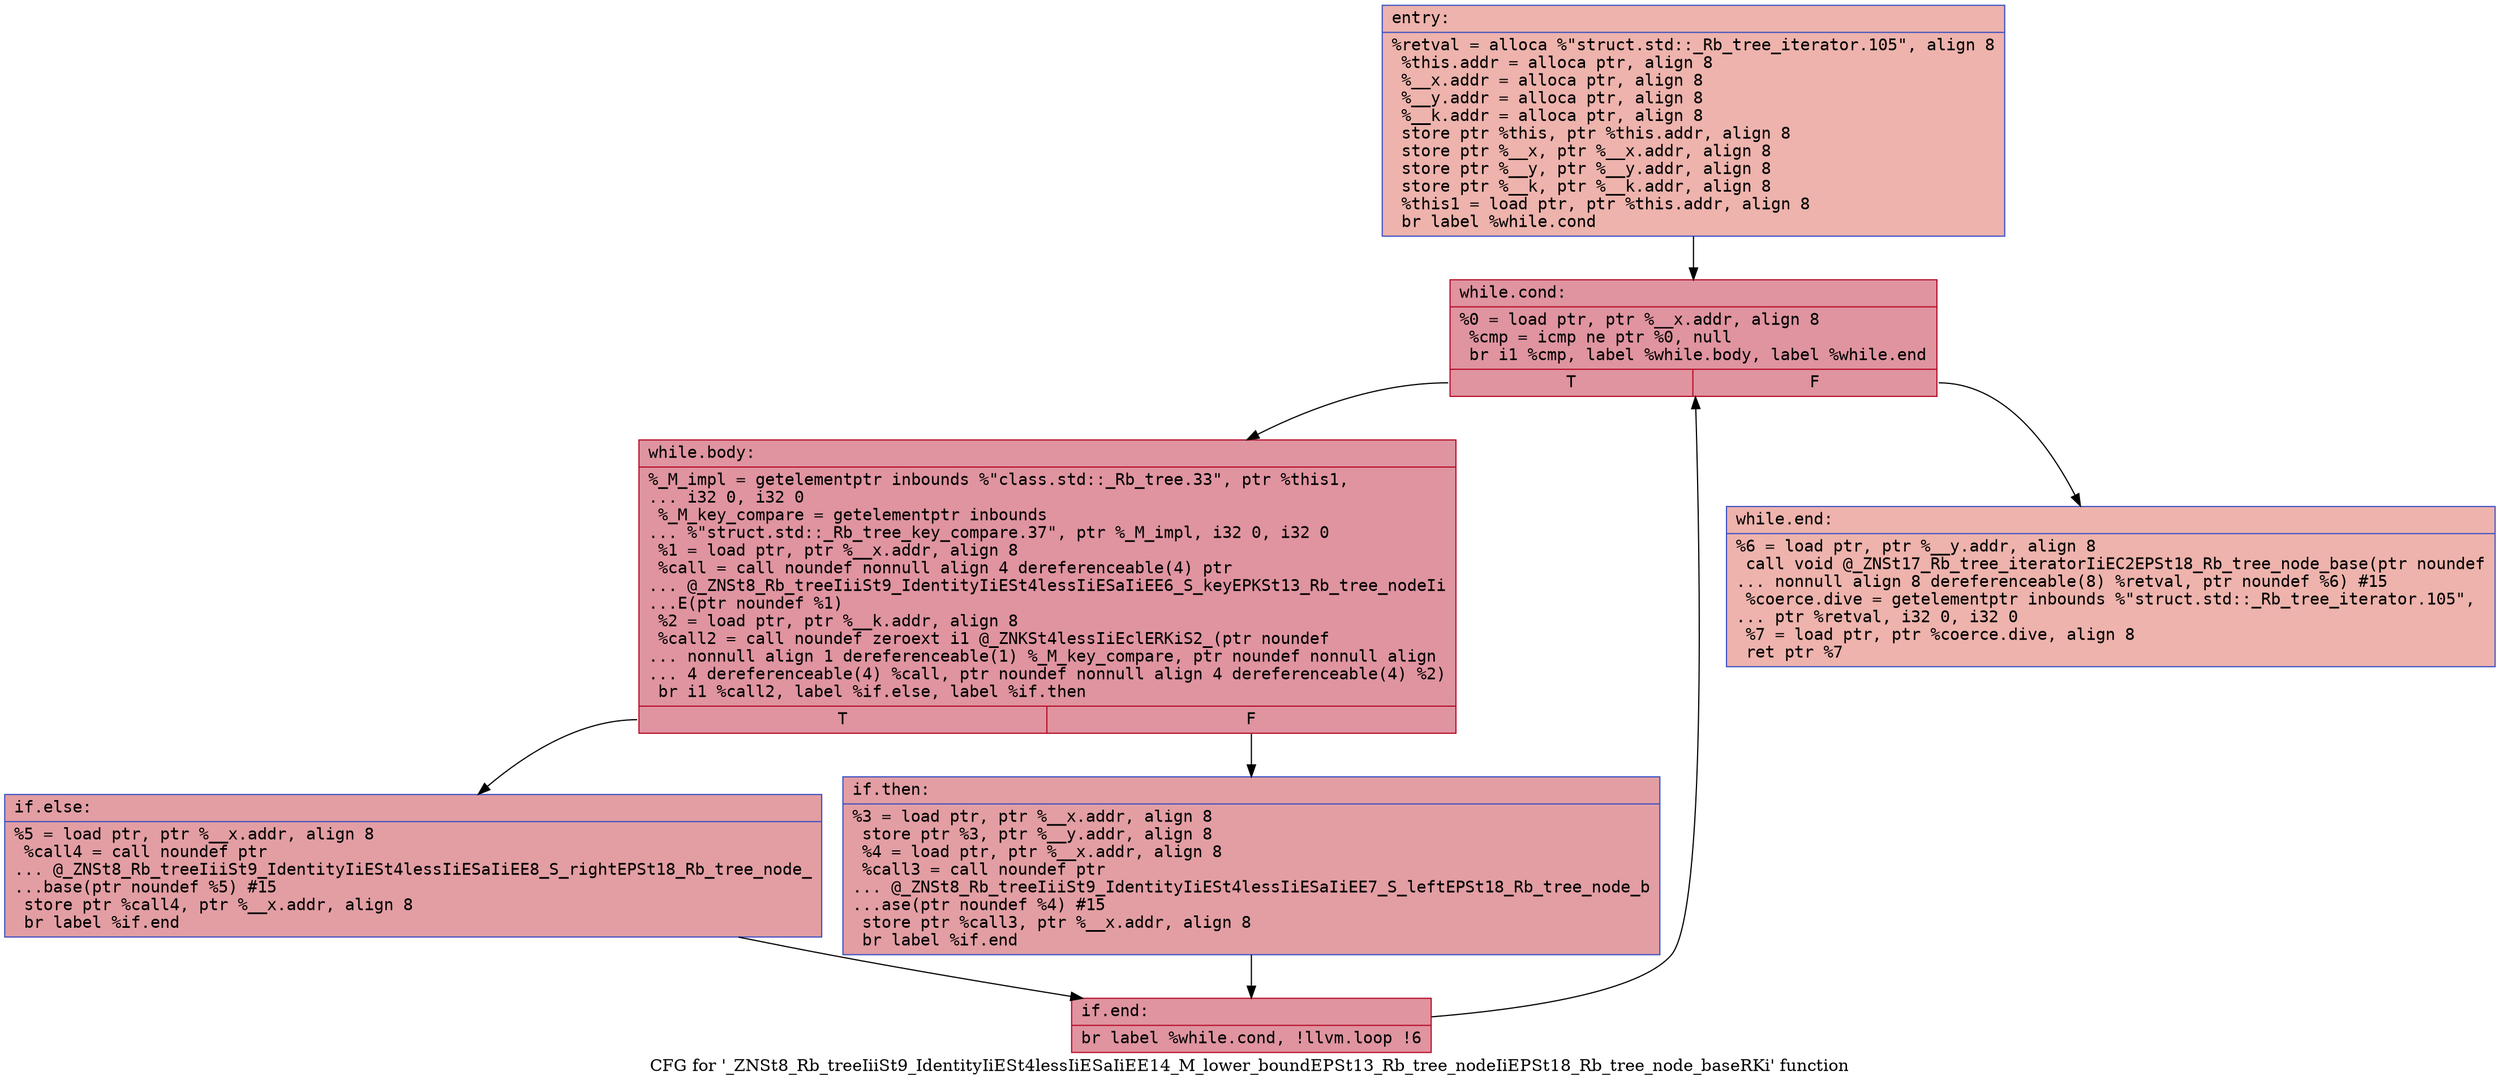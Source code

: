 digraph "CFG for '_ZNSt8_Rb_treeIiiSt9_IdentityIiESt4lessIiESaIiEE14_M_lower_boundEPSt13_Rb_tree_nodeIiEPSt18_Rb_tree_node_baseRKi' function" {
	label="CFG for '_ZNSt8_Rb_treeIiiSt9_IdentityIiESt4lessIiESaIiEE14_M_lower_boundEPSt13_Rb_tree_nodeIiEPSt18_Rb_tree_node_baseRKi' function";

	Node0x55aea92a98a0 [shape=record,color="#3d50c3ff", style=filled, fillcolor="#d6524470" fontname="Courier",label="{entry:\l|  %retval = alloca %\"struct.std::_Rb_tree_iterator.105\", align 8\l  %this.addr = alloca ptr, align 8\l  %__x.addr = alloca ptr, align 8\l  %__y.addr = alloca ptr, align 8\l  %__k.addr = alloca ptr, align 8\l  store ptr %this, ptr %this.addr, align 8\l  store ptr %__x, ptr %__x.addr, align 8\l  store ptr %__y, ptr %__y.addr, align 8\l  store ptr %__k, ptr %__k.addr, align 8\l  %this1 = load ptr, ptr %this.addr, align 8\l  br label %while.cond\l}"];
	Node0x55aea92a98a0 -> Node0x55aea92a9d40[tooltip="entry -> while.cond\nProbability 100.00%" ];
	Node0x55aea92a9d40 [shape=record,color="#b70d28ff", style=filled, fillcolor="#b70d2870" fontname="Courier",label="{while.cond:\l|  %0 = load ptr, ptr %__x.addr, align 8\l  %cmp = icmp ne ptr %0, null\l  br i1 %cmp, label %while.body, label %while.end\l|{<s0>T|<s1>F}}"];
	Node0x55aea92a9d40:s0 -> Node0x55aea92aa100[tooltip="while.cond -> while.body\nProbability 96.88%" ];
	Node0x55aea92a9d40:s1 -> Node0x55aea92aa180[tooltip="while.cond -> while.end\nProbability 3.12%" ];
	Node0x55aea92aa100 [shape=record,color="#b70d28ff", style=filled, fillcolor="#b70d2870" fontname="Courier",label="{while.body:\l|  %_M_impl = getelementptr inbounds %\"class.std::_Rb_tree.33\", ptr %this1,\l... i32 0, i32 0\l  %_M_key_compare = getelementptr inbounds\l... %\"struct.std::_Rb_tree_key_compare.37\", ptr %_M_impl, i32 0, i32 0\l  %1 = load ptr, ptr %__x.addr, align 8\l  %call = call noundef nonnull align 4 dereferenceable(4) ptr\l... @_ZNSt8_Rb_treeIiiSt9_IdentityIiESt4lessIiESaIiEE6_S_keyEPKSt13_Rb_tree_nodeIi\l...E(ptr noundef %1)\l  %2 = load ptr, ptr %__k.addr, align 8\l  %call2 = call noundef zeroext i1 @_ZNKSt4lessIiEclERKiS2_(ptr noundef\l... nonnull align 1 dereferenceable(1) %_M_key_compare, ptr noundef nonnull align\l... 4 dereferenceable(4) %call, ptr noundef nonnull align 4 dereferenceable(4) %2)\l  br i1 %call2, label %if.else, label %if.then\l|{<s0>T|<s1>F}}"];
	Node0x55aea92aa100:s0 -> Node0x55aea92aa8c0[tooltip="while.body -> if.else\nProbability 50.00%" ];
	Node0x55aea92aa100:s1 -> Node0x55aea92aa910[tooltip="while.body -> if.then\nProbability 50.00%" ];
	Node0x55aea92aa910 [shape=record,color="#3d50c3ff", style=filled, fillcolor="#be242e70" fontname="Courier",label="{if.then:\l|  %3 = load ptr, ptr %__x.addr, align 8\l  store ptr %3, ptr %__y.addr, align 8\l  %4 = load ptr, ptr %__x.addr, align 8\l  %call3 = call noundef ptr\l... @_ZNSt8_Rb_treeIiiSt9_IdentityIiESt4lessIiESaIiEE7_S_leftEPSt18_Rb_tree_node_b\l...ase(ptr noundef %4) #15\l  store ptr %call3, ptr %__x.addr, align 8\l  br label %if.end\l}"];
	Node0x55aea92aa910 -> Node0x55aea92aae60[tooltip="if.then -> if.end\nProbability 100.00%" ];
	Node0x55aea92aa8c0 [shape=record,color="#3d50c3ff", style=filled, fillcolor="#be242e70" fontname="Courier",label="{if.else:\l|  %5 = load ptr, ptr %__x.addr, align 8\l  %call4 = call noundef ptr\l... @_ZNSt8_Rb_treeIiiSt9_IdentityIiESt4lessIiESaIiEE8_S_rightEPSt18_Rb_tree_node_\l...base(ptr noundef %5) #15\l  store ptr %call4, ptr %__x.addr, align 8\l  br label %if.end\l}"];
	Node0x55aea92aa8c0 -> Node0x55aea92aae60[tooltip="if.else -> if.end\nProbability 100.00%" ];
	Node0x55aea92aae60 [shape=record,color="#b70d28ff", style=filled, fillcolor="#b70d2870" fontname="Courier",label="{if.end:\l|  br label %while.cond, !llvm.loop !6\l}"];
	Node0x55aea92aae60 -> Node0x55aea92a9d40[tooltip="if.end -> while.cond\nProbability 100.00%" ];
	Node0x55aea92aa180 [shape=record,color="#3d50c3ff", style=filled, fillcolor="#d6524470" fontname="Courier",label="{while.end:\l|  %6 = load ptr, ptr %__y.addr, align 8\l  call void @_ZNSt17_Rb_tree_iteratorIiEC2EPSt18_Rb_tree_node_base(ptr noundef\l... nonnull align 8 dereferenceable(8) %retval, ptr noundef %6) #15\l  %coerce.dive = getelementptr inbounds %\"struct.std::_Rb_tree_iterator.105\",\l... ptr %retval, i32 0, i32 0\l  %7 = load ptr, ptr %coerce.dive, align 8\l  ret ptr %7\l}"];
}
